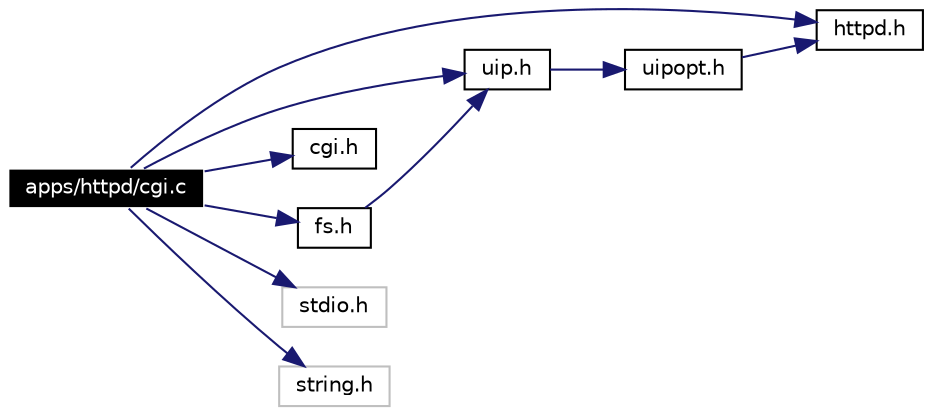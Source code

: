 digraph G
{
  edge [fontname="Helvetica",fontsize=10,labelfontname="Helvetica",labelfontsize=10];
  node [fontname="Helvetica",fontsize=10,shape=record];
  rankdir=LR;
  Node1 [label="apps/httpd/cgi.c",height=0.2,width=0.4,color="white", fillcolor="black", style="filled" fontcolor="white"];
  Node1 -> Node2 [color="midnightblue",fontsize=10,style="solid",fontname="Helvetica"];
  Node2 [label="uip.h",height=0.2,width=0.4,color="black", fillcolor="white", style="filled",URL="$a00054.html"];
  Node2 -> Node3 [color="midnightblue",fontsize=10,style="solid",fontname="Helvetica"];
  Node3 [label="uipopt.h",height=0.2,width=0.4,color="black", fillcolor="white", style="filled",URL="$a00058.html"];
  Node3 -> Node4 [color="midnightblue",fontsize=10,style="solid",fontname="Helvetica"];
  Node4 [label="httpd.h",height=0.2,width=0.4,color="black", fillcolor="white", style="filled",URL="$a00038.html"];
  Node1 -> Node5 [color="midnightblue",fontsize=10,style="solid",fontname="Helvetica"];
  Node5 [label="cgi.h",height=0.2,width=0.4,color="black", fillcolor="white", style="filled",URL="$a00034.html"];
  Node1 -> Node4 [color="midnightblue",fontsize=10,style="solid",fontname="Helvetica"];
  Node1 -> Node6 [color="midnightblue",fontsize=10,style="solid",fontname="Helvetica"];
  Node6 [label="fs.h",height=0.2,width=0.4,color="black", fillcolor="white", style="filled",URL="$a00036.html"];
  Node6 -> Node2 [color="midnightblue",fontsize=10,style="solid",fontname="Helvetica"];
  Node1 -> Node7 [color="midnightblue",fontsize=10,style="solid",fontname="Helvetica"];
  Node7 [label="stdio.h",height=0.2,width=0.4,color="grey75", fillcolor="white", style="filled"];
  Node1 -> Node8 [color="midnightblue",fontsize=10,style="solid",fontname="Helvetica"];
  Node8 [label="string.h",height=0.2,width=0.4,color="grey75", fillcolor="white", style="filled"];
}
